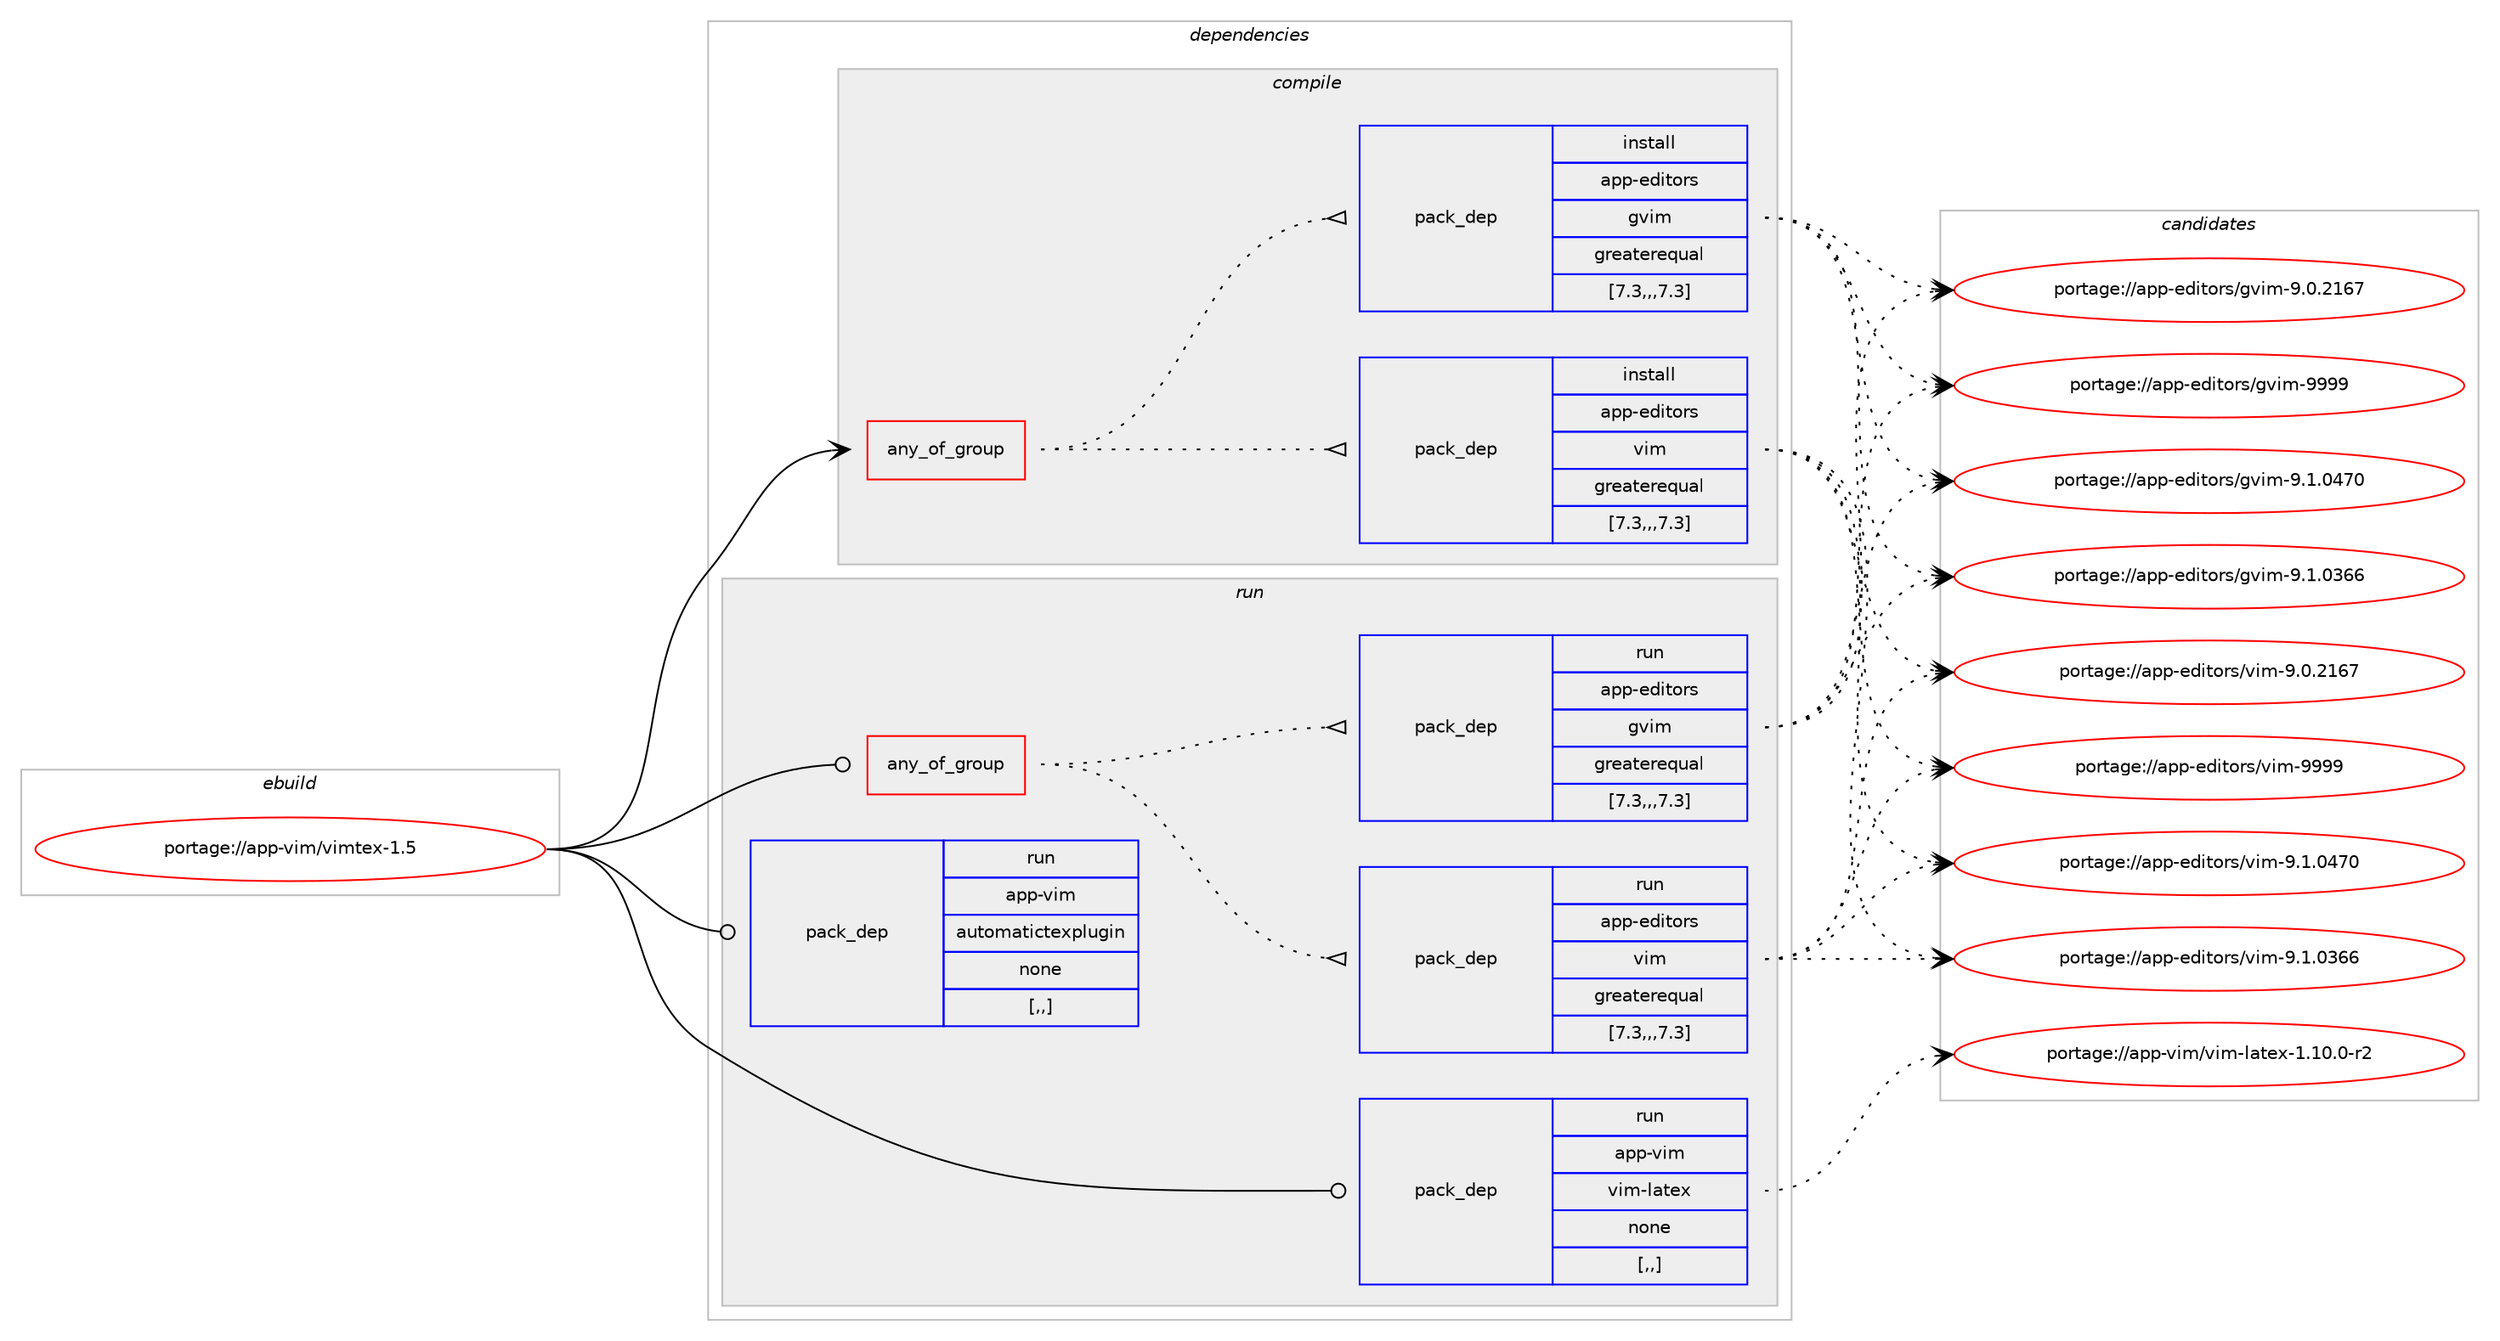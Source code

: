 digraph prolog {

# *************
# Graph options
# *************

newrank=true;
concentrate=true;
compound=true;
graph [rankdir=LR,fontname=Helvetica,fontsize=10,ranksep=1.5];#, ranksep=2.5, nodesep=0.2];
edge  [arrowhead=vee];
node  [fontname=Helvetica,fontsize=10];

# **********
# The ebuild
# **********

subgraph cluster_leftcol {
color=gray;
label=<<i>ebuild</i>>;
id [label="portage://app-vim/vimtex-1.5", color=red, width=4, href="../app-vim/vimtex-1.5.svg"];
}

# ****************
# The dependencies
# ****************

subgraph cluster_midcol {
color=gray;
label=<<i>dependencies</i>>;
subgraph cluster_compile {
fillcolor="#eeeeee";
style=filled;
label=<<i>compile</i>>;
subgraph any4201 {
dependency555791 [label=<<TABLE BORDER="0" CELLBORDER="1" CELLSPACING="0" CELLPADDING="4"><TR><TD CELLPADDING="10">any_of_group</TD></TR></TABLE>>, shape=none, color=red];subgraph pack405067 {
dependency555792 [label=<<TABLE BORDER="0" CELLBORDER="1" CELLSPACING="0" CELLPADDING="4" WIDTH="220"><TR><TD ROWSPAN="6" CELLPADDING="30">pack_dep</TD></TR><TR><TD WIDTH="110">install</TD></TR><TR><TD>app-editors</TD></TR><TR><TD>vim</TD></TR><TR><TD>greaterequal</TD></TR><TR><TD>[7.3,,,7.3]</TD></TR></TABLE>>, shape=none, color=blue];
}
dependency555791:e -> dependency555792:w [weight=20,style="dotted",arrowhead="oinv"];
subgraph pack405068 {
dependency555793 [label=<<TABLE BORDER="0" CELLBORDER="1" CELLSPACING="0" CELLPADDING="4" WIDTH="220"><TR><TD ROWSPAN="6" CELLPADDING="30">pack_dep</TD></TR><TR><TD WIDTH="110">install</TD></TR><TR><TD>app-editors</TD></TR><TR><TD>gvim</TD></TR><TR><TD>greaterequal</TD></TR><TR><TD>[7.3,,,7.3]</TD></TR></TABLE>>, shape=none, color=blue];
}
dependency555791:e -> dependency555793:w [weight=20,style="dotted",arrowhead="oinv"];
}
id:e -> dependency555791:w [weight=20,style="solid",arrowhead="vee"];
}
subgraph cluster_compileandrun {
fillcolor="#eeeeee";
style=filled;
label=<<i>compile and run</i>>;
}
subgraph cluster_run {
fillcolor="#eeeeee";
style=filled;
label=<<i>run</i>>;
subgraph any4202 {
dependency555794 [label=<<TABLE BORDER="0" CELLBORDER="1" CELLSPACING="0" CELLPADDING="4"><TR><TD CELLPADDING="10">any_of_group</TD></TR></TABLE>>, shape=none, color=red];subgraph pack405069 {
dependency555795 [label=<<TABLE BORDER="0" CELLBORDER="1" CELLSPACING="0" CELLPADDING="4" WIDTH="220"><TR><TD ROWSPAN="6" CELLPADDING="30">pack_dep</TD></TR><TR><TD WIDTH="110">run</TD></TR><TR><TD>app-editors</TD></TR><TR><TD>vim</TD></TR><TR><TD>greaterequal</TD></TR><TR><TD>[7.3,,,7.3]</TD></TR></TABLE>>, shape=none, color=blue];
}
dependency555794:e -> dependency555795:w [weight=20,style="dotted",arrowhead="oinv"];
subgraph pack405070 {
dependency555796 [label=<<TABLE BORDER="0" CELLBORDER="1" CELLSPACING="0" CELLPADDING="4" WIDTH="220"><TR><TD ROWSPAN="6" CELLPADDING="30">pack_dep</TD></TR><TR><TD WIDTH="110">run</TD></TR><TR><TD>app-editors</TD></TR><TR><TD>gvim</TD></TR><TR><TD>greaterequal</TD></TR><TR><TD>[7.3,,,7.3]</TD></TR></TABLE>>, shape=none, color=blue];
}
dependency555794:e -> dependency555796:w [weight=20,style="dotted",arrowhead="oinv"];
}
id:e -> dependency555794:w [weight=20,style="solid",arrowhead="odot"];
subgraph pack405071 {
dependency555797 [label=<<TABLE BORDER="0" CELLBORDER="1" CELLSPACING="0" CELLPADDING="4" WIDTH="220"><TR><TD ROWSPAN="6" CELLPADDING="30">pack_dep</TD></TR><TR><TD WIDTH="110">run</TD></TR><TR><TD>app-vim</TD></TR><TR><TD>automatictexplugin</TD></TR><TR><TD>none</TD></TR><TR><TD>[,,]</TD></TR></TABLE>>, shape=none, color=blue];
}
id:e -> dependency555797:w [weight=20,style="solid",arrowhead="odot"];
subgraph pack405072 {
dependency555798 [label=<<TABLE BORDER="0" CELLBORDER="1" CELLSPACING="0" CELLPADDING="4" WIDTH="220"><TR><TD ROWSPAN="6" CELLPADDING="30">pack_dep</TD></TR><TR><TD WIDTH="110">run</TD></TR><TR><TD>app-vim</TD></TR><TR><TD>vim-latex</TD></TR><TR><TD>none</TD></TR><TR><TD>[,,]</TD></TR></TABLE>>, shape=none, color=blue];
}
id:e -> dependency555798:w [weight=20,style="solid",arrowhead="odot"];
}
}

# **************
# The candidates
# **************

subgraph cluster_choices {
rank=same;
color=gray;
label=<<i>candidates</i>>;

subgraph choice405067 {
color=black;
nodesep=1;
choice9711211245101100105116111114115471181051094557575757 [label="portage://app-editors/vim-9999", color=red, width=4,href="../app-editors/vim-9999.svg"];
choice971121124510110010511611111411547118105109455746494648525548 [label="portage://app-editors/vim-9.1.0470", color=red, width=4,href="../app-editors/vim-9.1.0470.svg"];
choice971121124510110010511611111411547118105109455746494648515454 [label="portage://app-editors/vim-9.1.0366", color=red, width=4,href="../app-editors/vim-9.1.0366.svg"];
choice971121124510110010511611111411547118105109455746484650495455 [label="portage://app-editors/vim-9.0.2167", color=red, width=4,href="../app-editors/vim-9.0.2167.svg"];
dependency555792:e -> choice9711211245101100105116111114115471181051094557575757:w [style=dotted,weight="100"];
dependency555792:e -> choice971121124510110010511611111411547118105109455746494648525548:w [style=dotted,weight="100"];
dependency555792:e -> choice971121124510110010511611111411547118105109455746494648515454:w [style=dotted,weight="100"];
dependency555792:e -> choice971121124510110010511611111411547118105109455746484650495455:w [style=dotted,weight="100"];
}
subgraph choice405068 {
color=black;
nodesep=1;
choice9711211245101100105116111114115471031181051094557575757 [label="portage://app-editors/gvim-9999", color=red, width=4,href="../app-editors/gvim-9999.svg"];
choice971121124510110010511611111411547103118105109455746494648525548 [label="portage://app-editors/gvim-9.1.0470", color=red, width=4,href="../app-editors/gvim-9.1.0470.svg"];
choice971121124510110010511611111411547103118105109455746494648515454 [label="portage://app-editors/gvim-9.1.0366", color=red, width=4,href="../app-editors/gvim-9.1.0366.svg"];
choice971121124510110010511611111411547103118105109455746484650495455 [label="portage://app-editors/gvim-9.0.2167", color=red, width=4,href="../app-editors/gvim-9.0.2167.svg"];
dependency555793:e -> choice9711211245101100105116111114115471031181051094557575757:w [style=dotted,weight="100"];
dependency555793:e -> choice971121124510110010511611111411547103118105109455746494648525548:w [style=dotted,weight="100"];
dependency555793:e -> choice971121124510110010511611111411547103118105109455746494648515454:w [style=dotted,weight="100"];
dependency555793:e -> choice971121124510110010511611111411547103118105109455746484650495455:w [style=dotted,weight="100"];
}
subgraph choice405069 {
color=black;
nodesep=1;
choice9711211245101100105116111114115471181051094557575757 [label="portage://app-editors/vim-9999", color=red, width=4,href="../app-editors/vim-9999.svg"];
choice971121124510110010511611111411547118105109455746494648525548 [label="portage://app-editors/vim-9.1.0470", color=red, width=4,href="../app-editors/vim-9.1.0470.svg"];
choice971121124510110010511611111411547118105109455746494648515454 [label="portage://app-editors/vim-9.1.0366", color=red, width=4,href="../app-editors/vim-9.1.0366.svg"];
choice971121124510110010511611111411547118105109455746484650495455 [label="portage://app-editors/vim-9.0.2167", color=red, width=4,href="../app-editors/vim-9.0.2167.svg"];
dependency555795:e -> choice9711211245101100105116111114115471181051094557575757:w [style=dotted,weight="100"];
dependency555795:e -> choice971121124510110010511611111411547118105109455746494648525548:w [style=dotted,weight="100"];
dependency555795:e -> choice971121124510110010511611111411547118105109455746494648515454:w [style=dotted,weight="100"];
dependency555795:e -> choice971121124510110010511611111411547118105109455746484650495455:w [style=dotted,weight="100"];
}
subgraph choice405070 {
color=black;
nodesep=1;
choice9711211245101100105116111114115471031181051094557575757 [label="portage://app-editors/gvim-9999", color=red, width=4,href="../app-editors/gvim-9999.svg"];
choice971121124510110010511611111411547103118105109455746494648525548 [label="portage://app-editors/gvim-9.1.0470", color=red, width=4,href="../app-editors/gvim-9.1.0470.svg"];
choice971121124510110010511611111411547103118105109455746494648515454 [label="portage://app-editors/gvim-9.1.0366", color=red, width=4,href="../app-editors/gvim-9.1.0366.svg"];
choice971121124510110010511611111411547103118105109455746484650495455 [label="portage://app-editors/gvim-9.0.2167", color=red, width=4,href="../app-editors/gvim-9.0.2167.svg"];
dependency555796:e -> choice9711211245101100105116111114115471031181051094557575757:w [style=dotted,weight="100"];
dependency555796:e -> choice971121124510110010511611111411547103118105109455746494648525548:w [style=dotted,weight="100"];
dependency555796:e -> choice971121124510110010511611111411547103118105109455746494648515454:w [style=dotted,weight="100"];
dependency555796:e -> choice971121124510110010511611111411547103118105109455746484650495455:w [style=dotted,weight="100"];
}
subgraph choice405071 {
color=black;
nodesep=1;
}
subgraph choice405072 {
color=black;
nodesep=1;
choice9711211245118105109471181051094510897116101120454946494846484511450 [label="portage://app-vim/vim-latex-1.10.0-r2", color=red, width=4,href="../app-vim/vim-latex-1.10.0-r2.svg"];
dependency555798:e -> choice9711211245118105109471181051094510897116101120454946494846484511450:w [style=dotted,weight="100"];
}
}

}

